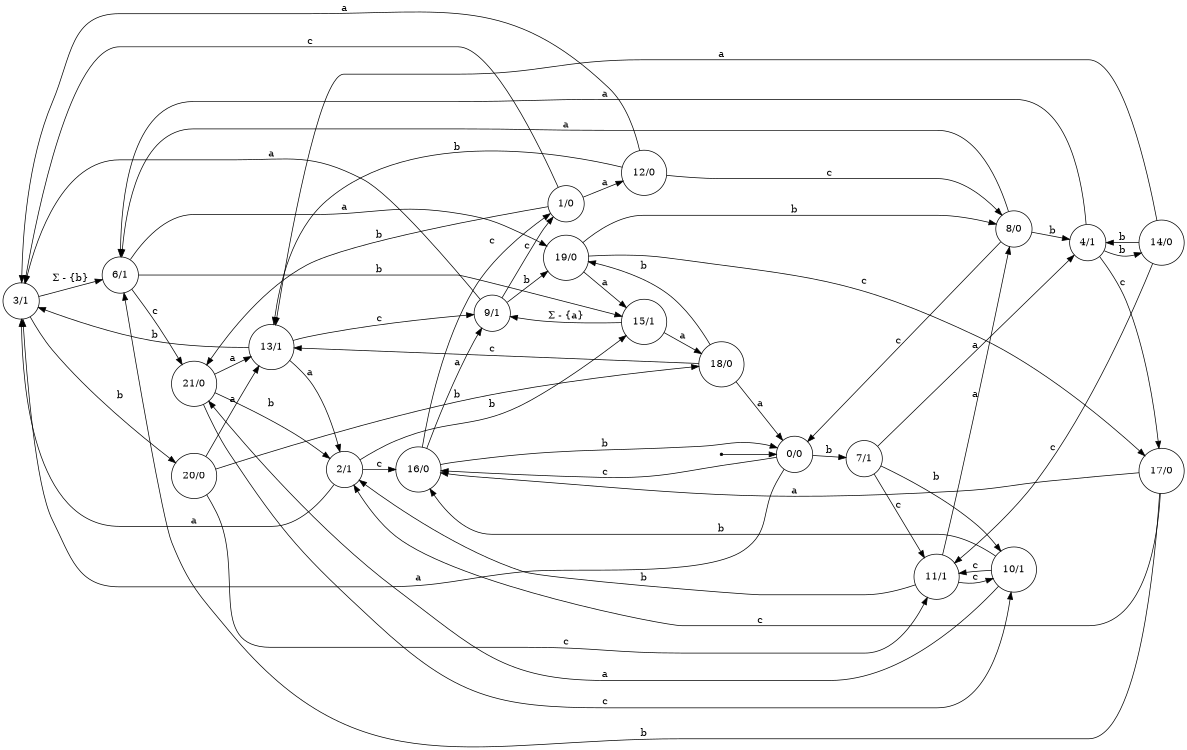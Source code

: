 digraph moore_machine {
	rankdir=LR size="8,5"
	node [shape=circle]
	3 [label="3/1"]
	3 -> 6 [label="Σ - {b}"]
	3 -> 20 [label=b]
	6 [label="6/1"]
	6 -> 21 [label=c]
	6 -> 15 [label=b]
	6 -> 19 [label=a]
	18 [label="18/0"]
	18 -> 13 [label=c]
	18 -> 19 [label=b]
	18 -> 0 [label=a]
	9 [label="9/1"]
	9 -> 1 [label=c]
	9 -> 19 [label=b]
	9 -> 3 [label=a]
	11 [label="11/1"]
	11 -> 10 [label=c]
	11 -> 2 [label=b]
	11 -> 8 [label=a]
	8 [label="8/0"]
	8 -> 0 [label=c]
	8 -> 4 [label=b]
	8 -> 6 [label=a]
	7 [label="7/1"]
	7 -> 11 [label=c]
	7 -> 10 [label=b]
	7 -> 4 [label=a]
	17 [label="17/0"]
	17 -> 2 [label=c]
	17 -> 6 [label=b]
	17 -> 16 [label=a]
	4 [label="4/1"]
	4 -> 17 [label=c]
	4 -> 14 [label=b]
	4 -> 6 [label=a]
	0 [label="0/0"]
	0 -> 16 [label=c]
	0 -> 7 [label=b]
	0 -> 3 [label=a]
	19 [label="19/0"]
	19 -> 17 [label=c]
	19 -> 8 [label=b]
	19 -> 15 [label=a]
	21 [label="21/0"]
	21 -> 10 [label=c]
	21 -> 2 [label=b]
	21 -> 13 [label=a]
	10 [label="10/1"]
	10 -> 11 [label=c]
	10 -> 16 [label=b]
	10 -> 21 [label=a]
	2 [label="2/1"]
	2 -> 16 [label=c]
	2 -> 15 [label=b]
	2 -> 3 [label=a]
	16 [label="16/0"]
	16 -> 1 [label=c]
	16 -> 0 [label=b]
	16 -> 9 [label=a]
	12 [label="12/0"]
	12 -> 8 [label=c]
	12 -> 13 [label=b]
	12 -> 3 [label=a]
	15 [label="15/1"]
	15 -> 9 [label="Σ - {a}"]
	15 -> 18 [label=a]
	13 [label="13/1"]
	13 -> 9 [label=c]
	13 -> 3 [label=b]
	13 -> 2 [label=a]
	14 [label="14/0"]
	14 -> 11 [label=c]
	14 -> 4 [label=b]
	14 -> 13 [label=a]
	1 [label="1/0"]
	1 -> 3 [label=c]
	1 -> 21 [label=b]
	1 -> 12 [label=a]
	20 [label="20/0"]
	20 -> 11 [label=c]
	20 -> 18 [label=b]
	20 -> 13 [label=a]
	node [shape=point]
	start
	start -> 0
}
